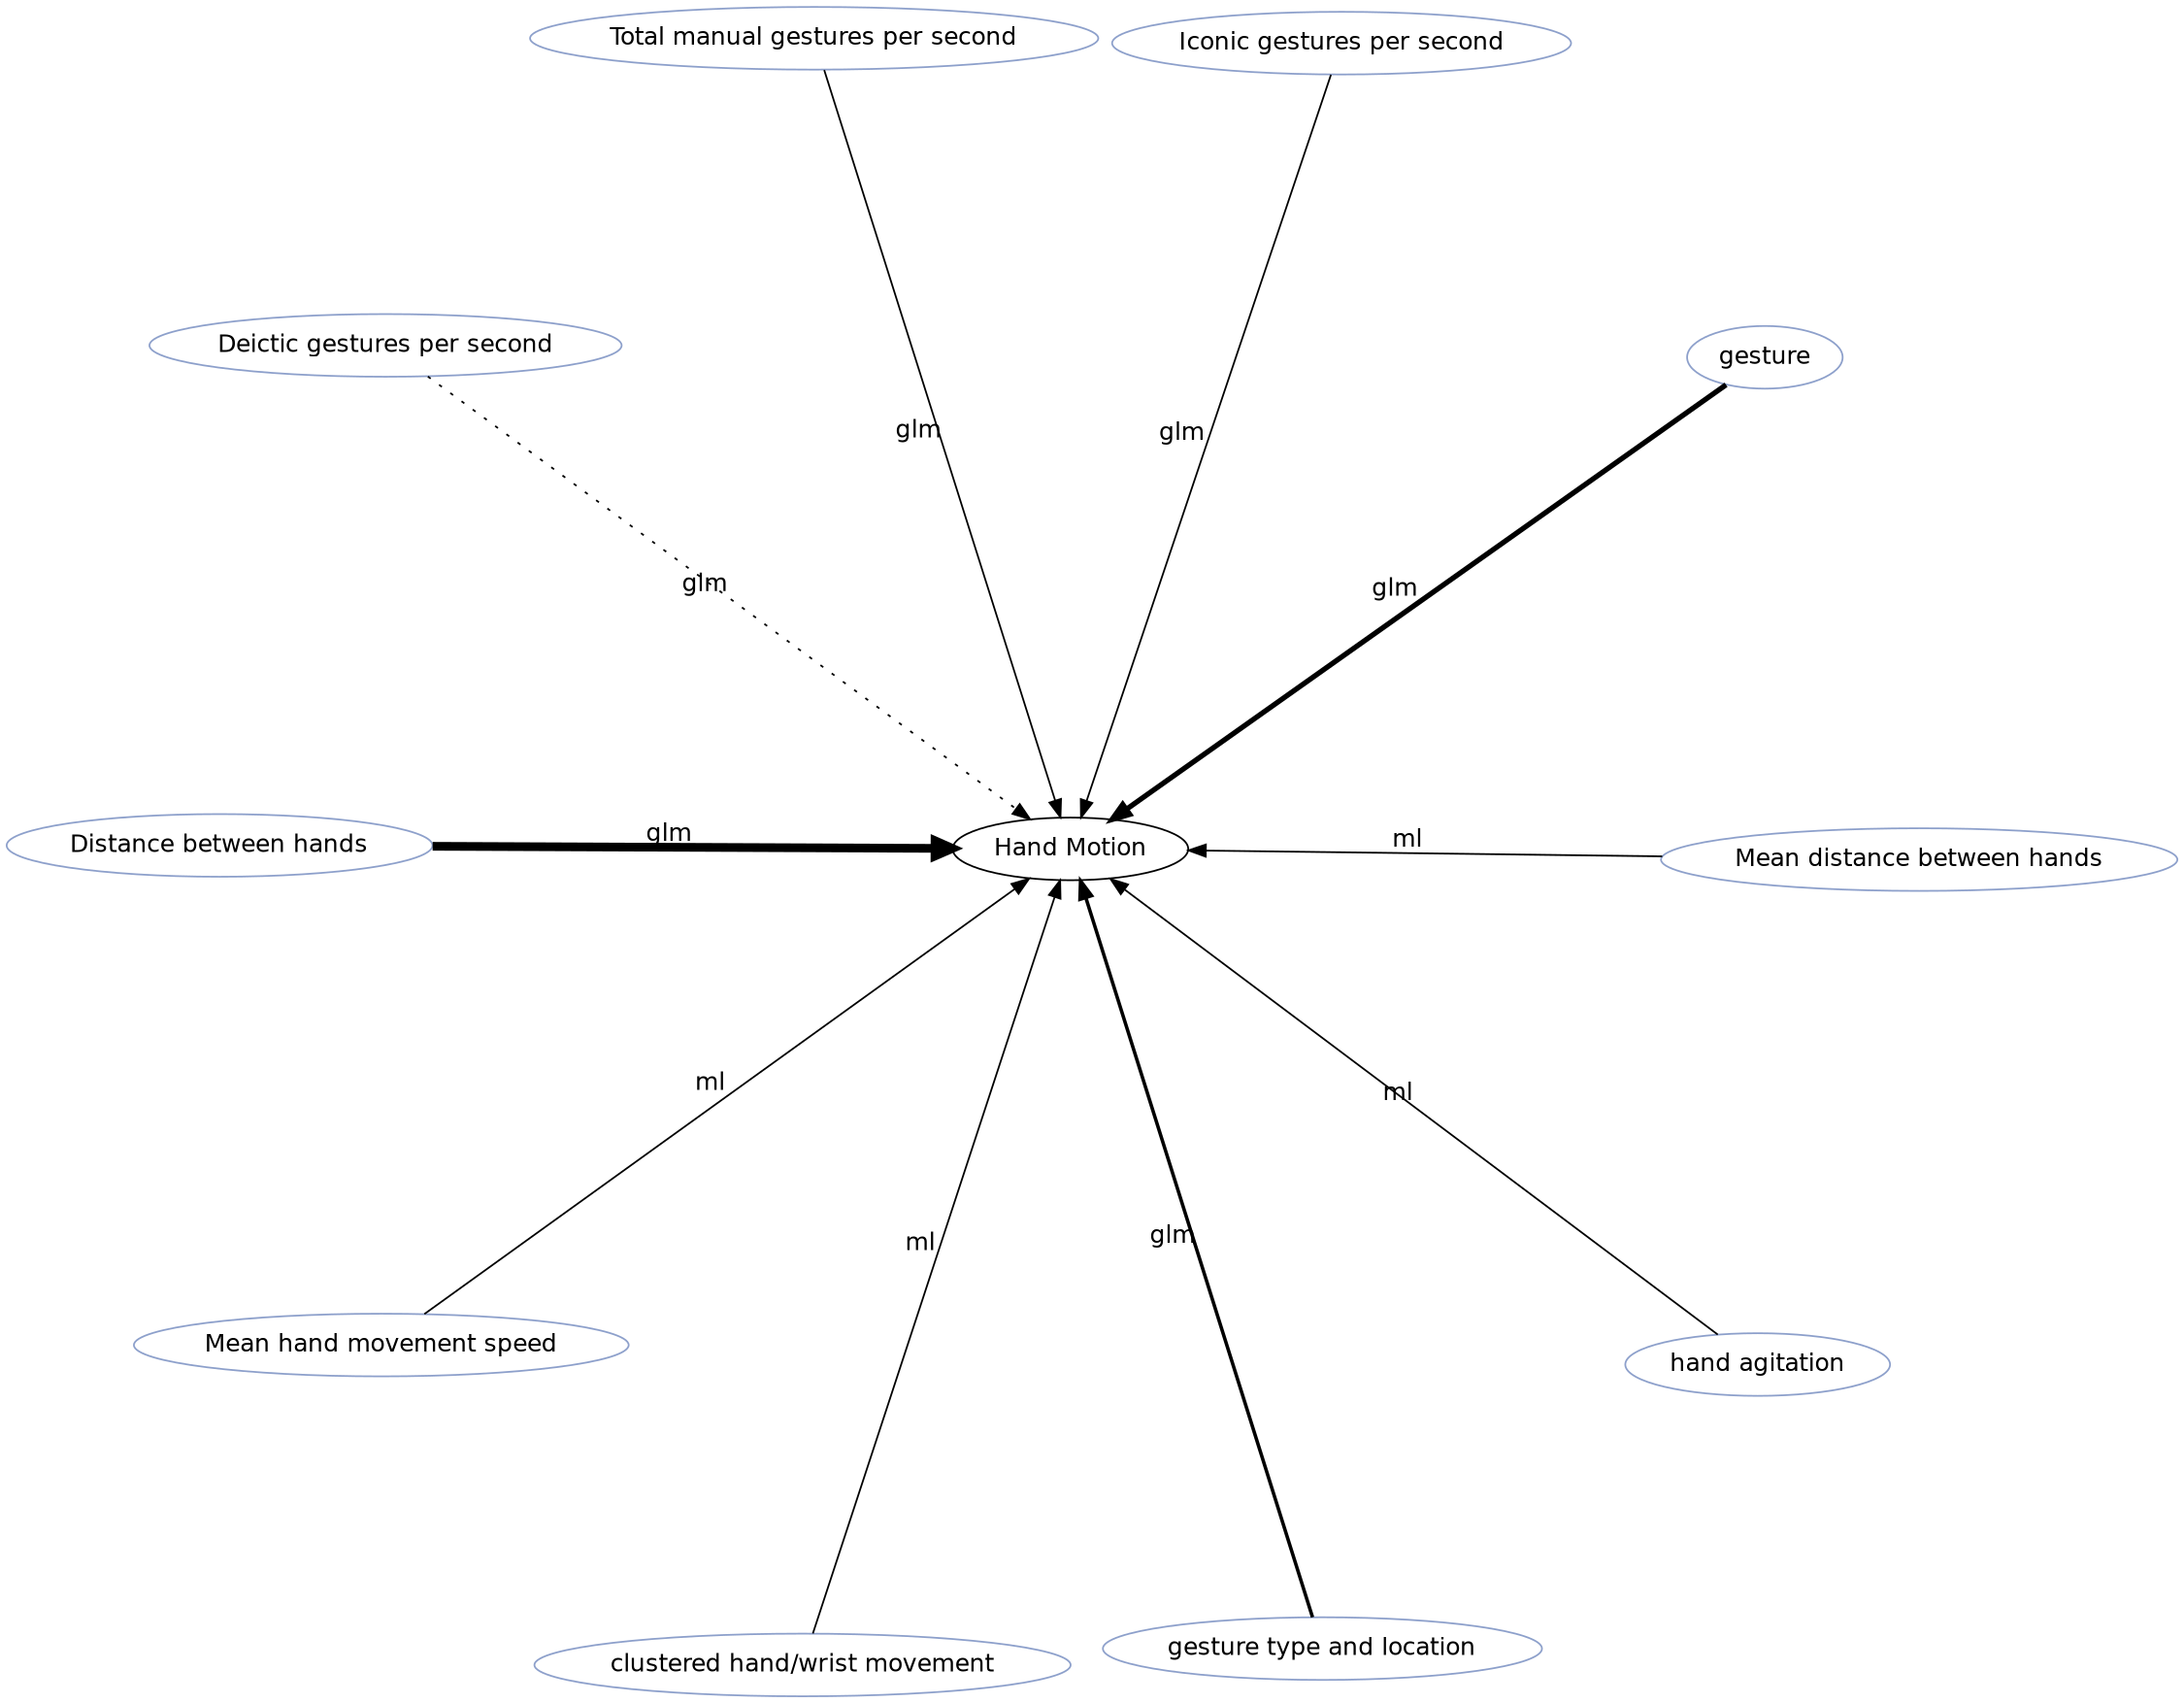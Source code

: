 digraph world {
        size="15,15";
        layout=neato
        graph [fontname = "helvetica"];
        node [fontname = "helvetica", colorscheme=set28];
        edge [fontname = "helvetica", colorscheme=set28];

	"Hand Motion" [href="index.svg"];
	"gesture" [href="https://scholar.google.com/scholar?hl=en&q=The%20Additive%20Value%20of%20Multimodal%20Features%20for%20Predicting%20Engagement,%20Frustration,%20and%20Learning%20during%20Tutoring" target="_blank" , color="3"];
	"gesture" [href="https://scholar.google.com/scholar?hl=en&q=The%20Additive%20Value%20of%20Multimodal%20Features%20for%20Predicting%20Engagement,%20Frustration,%20and%20Learning%20during%20Tutoring" target="_blank" , color="3"];
	"gesture" [href="https://scholar.google.com/scholar?hl=en&q=The%20Additive%20Value%20of%20Multimodal%20Features%20for%20Predicting%20Engagement,%20Frustration,%20and%20Learning%20during%20Tutoring" target="_blank" , color="3"];
	"clustered hand/wrist movement" [href="https://scholar.google.com/scholar?hl=en&q=(Dis)Engagement%20Maters:%20Identifying%20Efficacious%20Learning%20Practices%20with%20Multimodal%20Learning%20Analytics" target="_blank" , color="3"];
	"Total manual gestures per second" [href="https://scholar.google.com/scholar?hl=en&q=Dynamic%20Adaptive%20Gesturing%20Predicts%20Domain%20Expertise%20in%20Mathematics" target="_blank" , color="3"];
	"Iconic gestures per second" [href="https://scholar.google.com/scholar?hl=en&q=Dynamic%20Adaptive%20Gesturing%20Predicts%20Domain%20Expertise%20in%20Mathematics" target="_blank" , color="3"];
	"Deictic gestures per second" [href="https://scholar.google.com/scholar?hl=en&q=Dynamic%20Adaptive%20Gesturing%20Predicts%20Domain%20Expertise%20in%20Mathematics" target="_blank" , color="3"];
	"Distance between hands" [href="https://scholar.google.com/scholar?hl=en&q=Using%20Multimodal%20Learning%20Analytics%20to%20Identify%20Aspects%20of%20Collaboration%20in%20Project-Based%20Learning" target="_blank" , color="3"];
	"Distance between hands" [href="https://scholar.google.com/scholar?hl=en&q=Using%20Multimodal%20Learning%20Analytics%20to%20Identify%20Aspects%20of%20Collaboration%20in%20Project-Based%20Learning" target="_blank" , color="3"];
	"Distance between hands" [href="https://scholar.google.com/scholar?hl=en&q=Using%20Multimodal%20Learning%20Analytics%20to%20Identify%20Aspects%20of%20Collaboration%20in%20Project-Based%20Learning" target="_blank" , color="3"];
	"Distance between hands" [href="https://scholar.google.com/scholar?hl=en&q=Using%20Multimodal%20Learning%20Analytics%20to%20Identify%20Aspects%20of%20Collaboration%20in%20Project-Based%20Learning" target="_blank" , color="3"];
	"Mean distance between hands" [href="https://scholar.google.com/scholar?hl=en&q=Supervised%20machine%20learning%20in%20multimodal%20learning%20analytics%20for%20estimating%20success%20in%20project-based%20learning" target="_blank" , color="3"];
	"Mean hand movement speed" [href="https://scholar.google.com/scholar?hl=en&q=Supervised%20machine%20learning%20in%20multimodal%20learning%20analytics%20for%20estimating%20success%20in%20project-based%20learning" target="_blank" , color="3"];
	"hand agitation" [href="https://scholar.google.com/scholar?hl=en&q=Multi-modal%20Social%20Signal%20Analysis%20for%20Predicting%20Agreement%20in%20Conversation%20Settings" target="_blank" , color="3"];
	"gesture type and location" [href="https://scholar.google.com/scholar?hl=en&q=Improving%20Visibility%20of%20Remote%20Gestures%20in%20Distributed%20Tabletop%20Collaboration" target="_blank" , color="3"];
	"gesture type and location" [href="https://scholar.google.com/scholar?hl=en&q=Improving%20Visibility%20of%20Remote%20Gestures%20in%20Distributed%20Tabletop%20Collaboration" target="_blank" , color="3"];
	"Distance between hands" [href="https://scholar.google.com/scholar?hl=en&q=Using%20Multimodal%20Learning%20Analytics%20to%20Identify%20Aspects%20of%20Collaboration%20in%20Project-Based%20Learning" target="_blank" , color="3"];
	"gesture" -> "Hand Motion" [label="glm", labeltooltip=3, style="solid", penwidth=3];
	"clustered hand/wrist movement" -> "Hand Motion" [label="ml", labeltooltip=1, style="solid", penwidth=1];
	"Total manual gestures per second" -> "Hand Motion" [label="glm", labeltooltip=1, style="solid", penwidth=1];
	"Iconic gestures per second" -> "Hand Motion" [label="glm", labeltooltip=1, style="solid", penwidth=1];
	"Deictic gestures per second" -> "Hand Motion" [label="glm", labeltooltip=1, style="dotted", penwidth=1];
	"Distance between hands" -> "Hand Motion" [label="glm", labeltooltip=5, style="solid", penwidth=5];
	"Mean distance between hands" -> "Hand Motion" [label="ml", labeltooltip=1, style="solid", penwidth=1];
	"Mean hand movement speed" -> "Hand Motion" [label="ml", labeltooltip=1, style="solid", penwidth=1];
	"hand agitation" -> "Hand Motion" [label="ml", labeltooltip=1, style="solid", penwidth=1];
	"gesture type and location" -> "Hand Motion" [label="glm", labeltooltip=2, style="solid", penwidth=2];

 overlap=false 
 splines = true; 


}